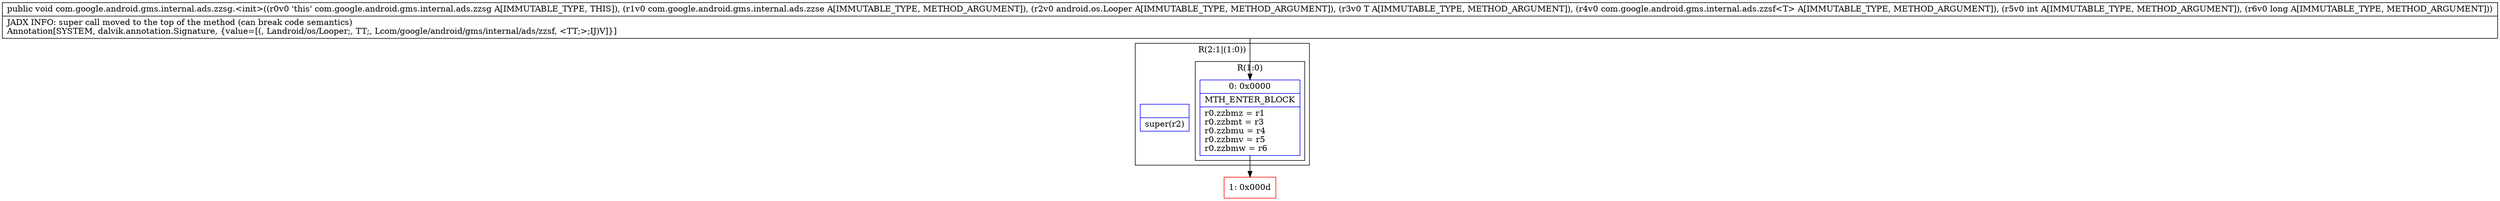 digraph "CFG forcom.google.android.gms.internal.ads.zzsg.\<init\>(Lcom\/google\/android\/gms\/internal\/ads\/zzse;Landroid\/os\/Looper;Lcom\/google\/android\/gms\/internal\/ads\/zzsh;Lcom\/google\/android\/gms\/internal\/ads\/zzsf;IJ)V" {
subgraph cluster_Region_816223816 {
label = "R(2:1|(1:0))";
node [shape=record,color=blue];
Node_InsnContainer_787324586 [shape=record,label="{|super(r2)\l}"];
subgraph cluster_Region_1636068289 {
label = "R(1:0)";
node [shape=record,color=blue];
Node_0 [shape=record,label="{0\:\ 0x0000|MTH_ENTER_BLOCK\l|r0.zzbmz = r1\lr0.zzbmt = r3\lr0.zzbmu = r4\lr0.zzbmv = r5\lr0.zzbmw = r6\l}"];
}
}
Node_1 [shape=record,color=red,label="{1\:\ 0x000d}"];
MethodNode[shape=record,label="{public void com.google.android.gms.internal.ads.zzsg.\<init\>((r0v0 'this' com.google.android.gms.internal.ads.zzsg A[IMMUTABLE_TYPE, THIS]), (r1v0 com.google.android.gms.internal.ads.zzse A[IMMUTABLE_TYPE, METHOD_ARGUMENT]), (r2v0 android.os.Looper A[IMMUTABLE_TYPE, METHOD_ARGUMENT]), (r3v0 T A[IMMUTABLE_TYPE, METHOD_ARGUMENT]), (r4v0 com.google.android.gms.internal.ads.zzsf\<T\> A[IMMUTABLE_TYPE, METHOD_ARGUMENT]), (r5v0 int A[IMMUTABLE_TYPE, METHOD_ARGUMENT]), (r6v0 long A[IMMUTABLE_TYPE, METHOD_ARGUMENT]))  | JADX INFO: super call moved to the top of the method (can break code semantics)\lAnnotation[SYSTEM, dalvik.annotation.Signature, \{value=[(, Landroid\/os\/Looper;, TT;, Lcom\/google\/android\/gms\/internal\/ads\/zzsf, \<TT;\>;IJ)V]\}]\l}"];
MethodNode -> Node_0;
Node_0 -> Node_1;
}

